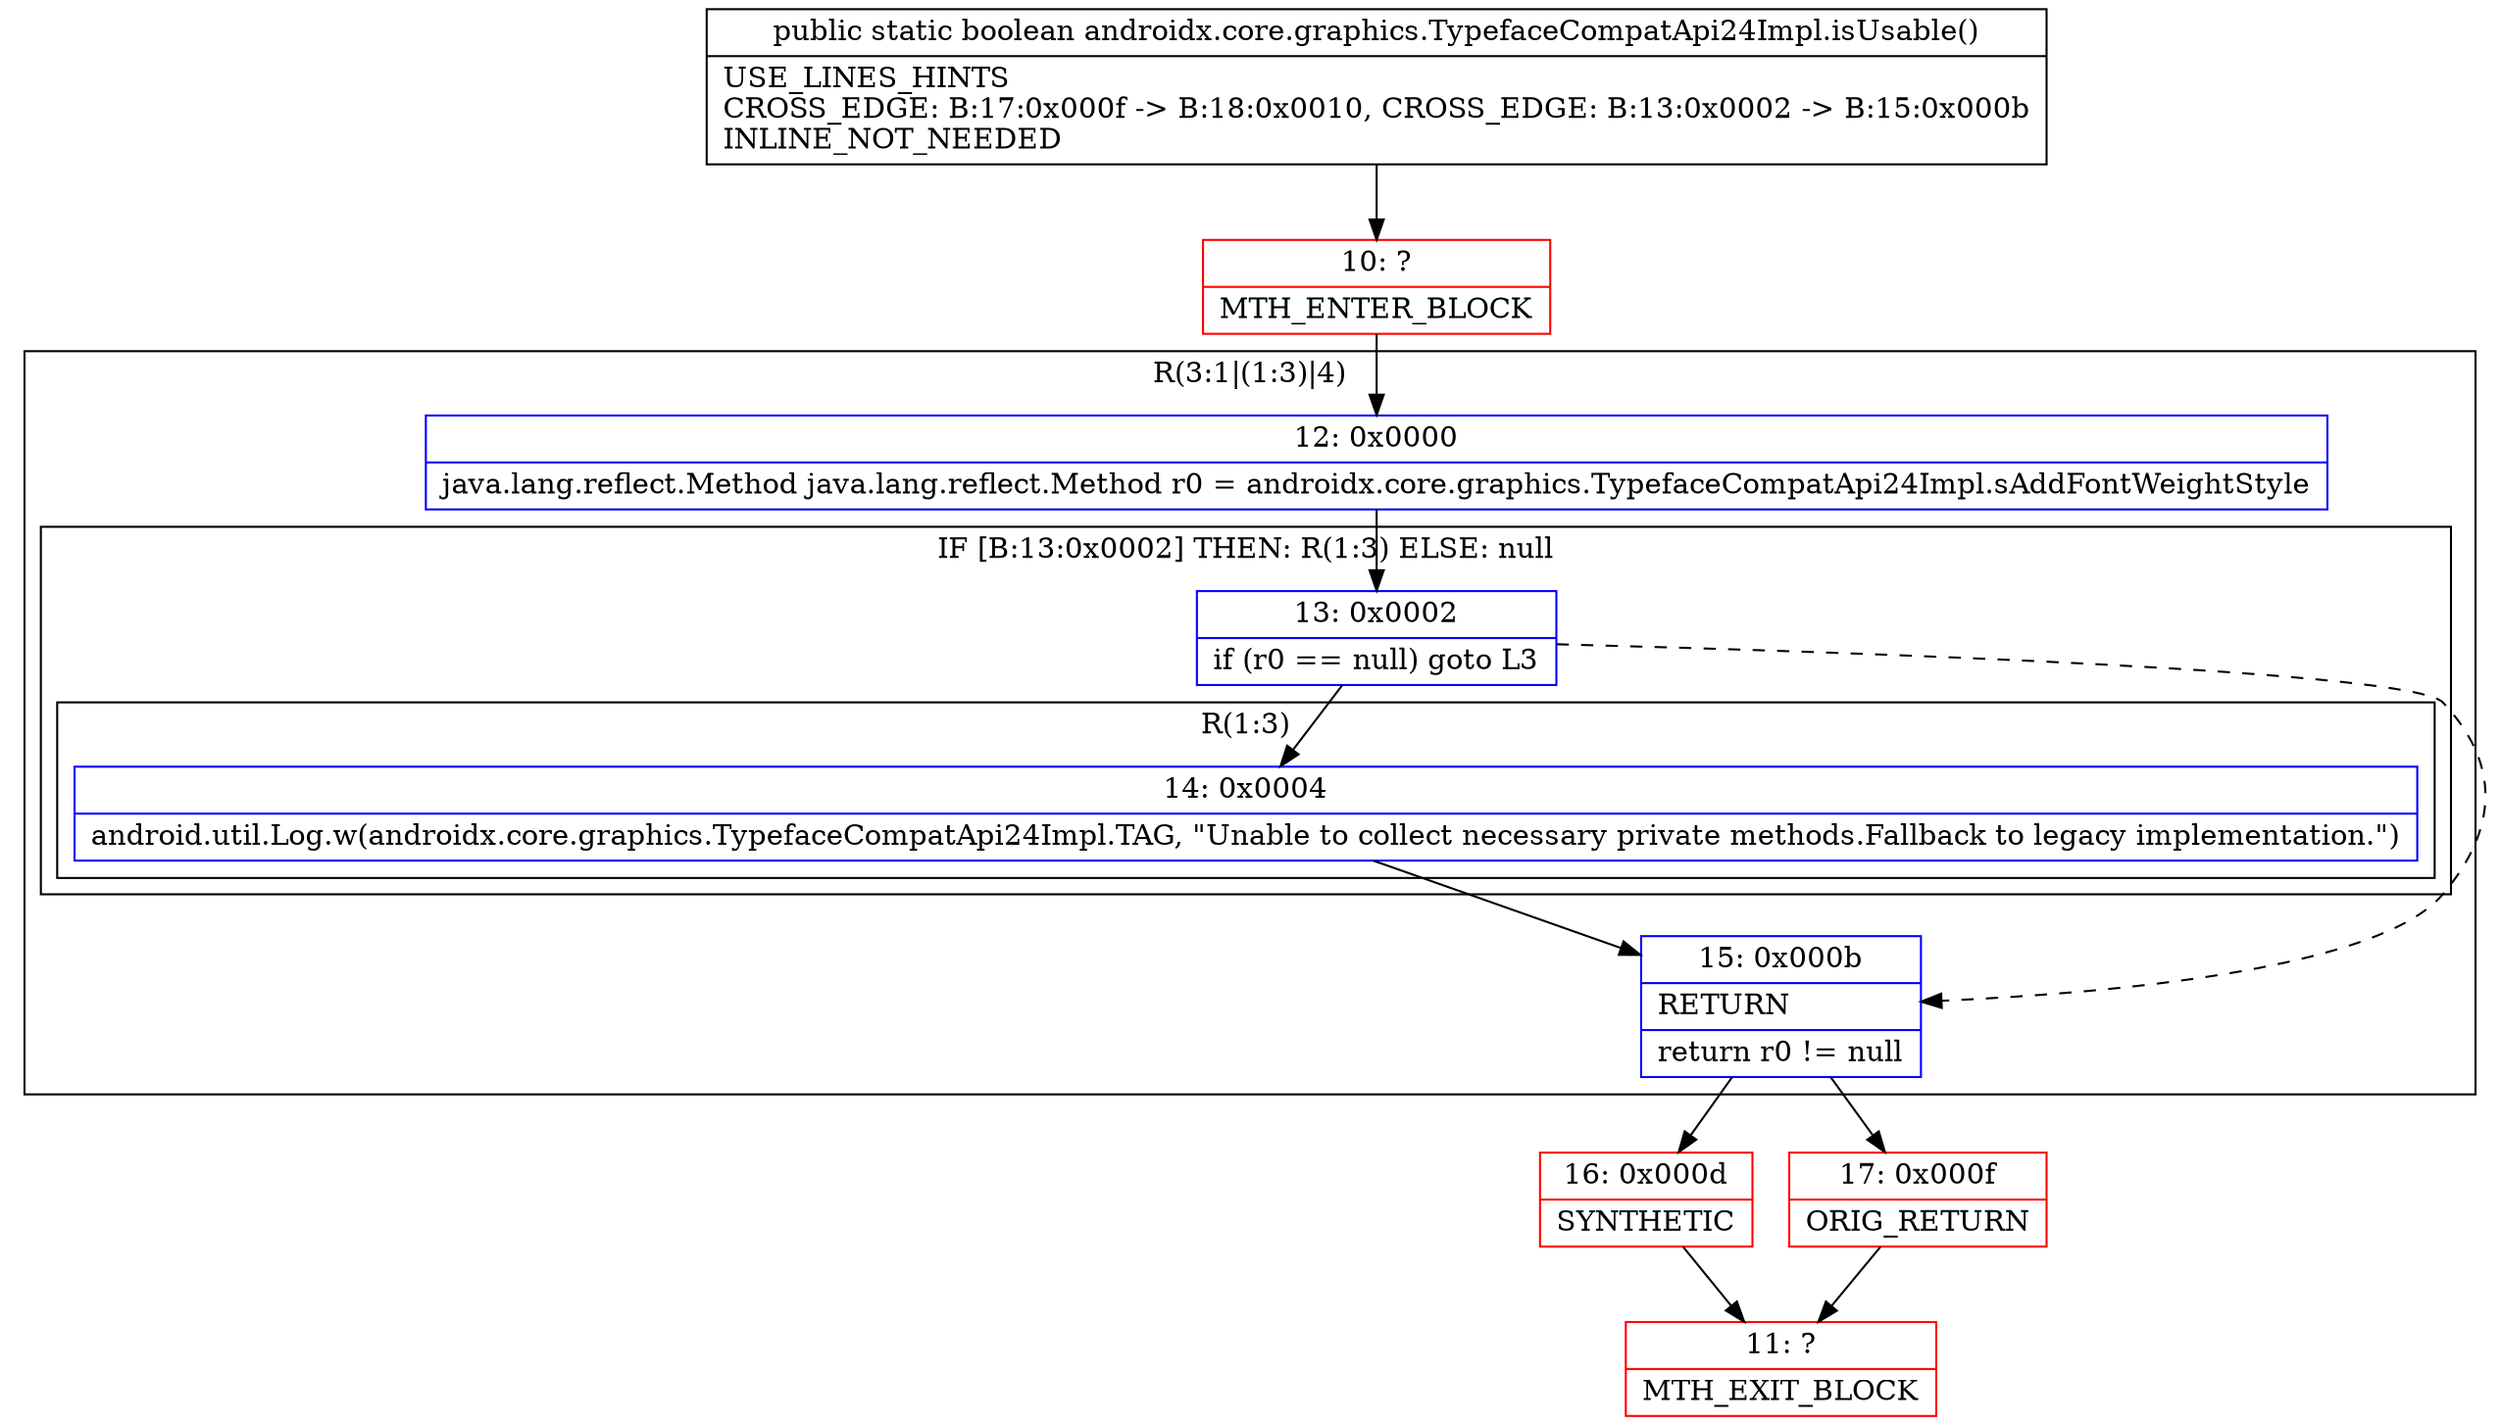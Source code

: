 digraph "CFG forandroidx.core.graphics.TypefaceCompatApi24Impl.isUsable()Z" {
subgraph cluster_Region_828374556 {
label = "R(3:1|(1:3)|4)";
node [shape=record,color=blue];
Node_12 [shape=record,label="{12\:\ 0x0000|java.lang.reflect.Method java.lang.reflect.Method r0 = androidx.core.graphics.TypefaceCompatApi24Impl.sAddFontWeightStyle\l}"];
subgraph cluster_IfRegion_1482431521 {
label = "IF [B:13:0x0002] THEN: R(1:3) ELSE: null";
node [shape=record,color=blue];
Node_13 [shape=record,label="{13\:\ 0x0002|if (r0 == null) goto L3\l}"];
subgraph cluster_Region_118083647 {
label = "R(1:3)";
node [shape=record,color=blue];
Node_14 [shape=record,label="{14\:\ 0x0004|android.util.Log.w(androidx.core.graphics.TypefaceCompatApi24Impl.TAG, \"Unable to collect necessary private methods.Fallback to legacy implementation.\")\l}"];
}
}
Node_15 [shape=record,label="{15\:\ 0x000b|RETURN\l|return r0 != null\l}"];
}
Node_10 [shape=record,color=red,label="{10\:\ ?|MTH_ENTER_BLOCK\l}"];
Node_16 [shape=record,color=red,label="{16\:\ 0x000d|SYNTHETIC\l}"];
Node_11 [shape=record,color=red,label="{11\:\ ?|MTH_EXIT_BLOCK\l}"];
Node_17 [shape=record,color=red,label="{17\:\ 0x000f|ORIG_RETURN\l}"];
MethodNode[shape=record,label="{public static boolean androidx.core.graphics.TypefaceCompatApi24Impl.isUsable()  | USE_LINES_HINTS\lCROSS_EDGE: B:17:0x000f \-\> B:18:0x0010, CROSS_EDGE: B:13:0x0002 \-\> B:15:0x000b\lINLINE_NOT_NEEDED\l}"];
MethodNode -> Node_10;Node_12 -> Node_13;
Node_13 -> Node_14;
Node_13 -> Node_15[style=dashed];
Node_14 -> Node_15;
Node_15 -> Node_16;
Node_15 -> Node_17;
Node_10 -> Node_12;
Node_16 -> Node_11;
Node_17 -> Node_11;
}

